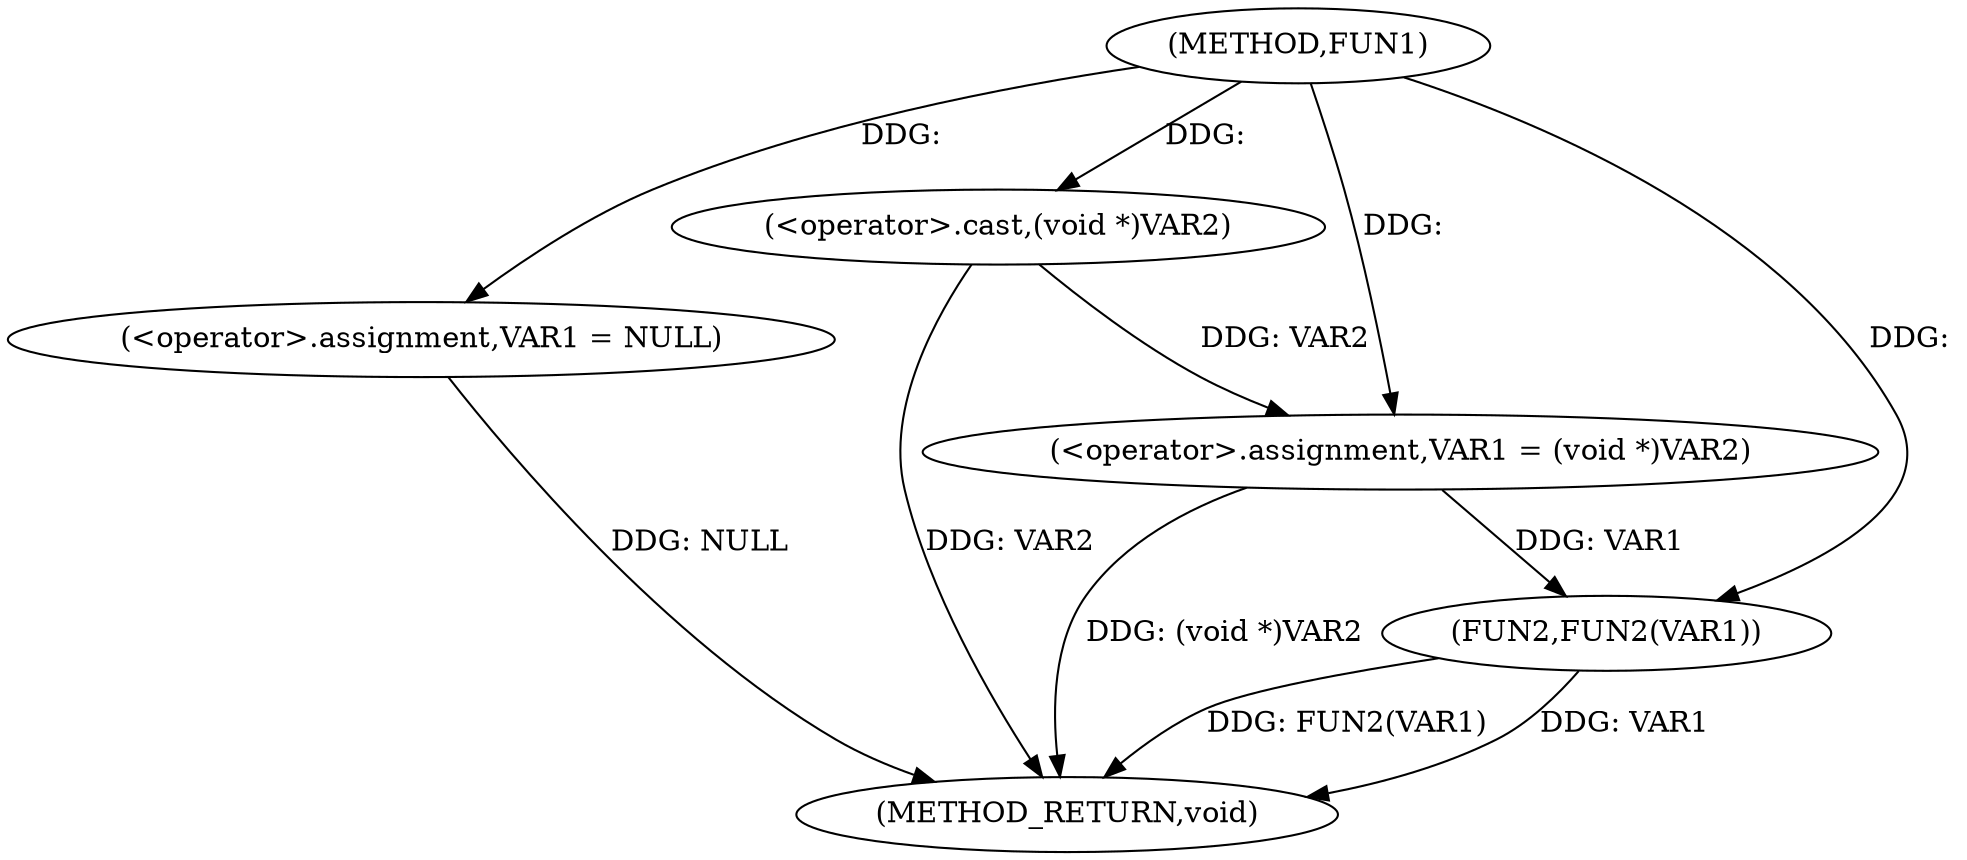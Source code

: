 digraph FUN1 {  
"1000100" [label = "(METHOD,FUN1)" ]
"1000113" [label = "(METHOD_RETURN,void)" ]
"1000103" [label = "(<operator>.assignment,VAR1 = NULL)" ]
"1000106" [label = "(<operator>.assignment,VAR1 = (void *)VAR2)" ]
"1000108" [label = "(<operator>.cast,(void *)VAR2)" ]
"1000111" [label = "(FUN2,FUN2(VAR1))" ]
  "1000106" -> "1000113"  [ label = "DDG: (void *)VAR2"] 
  "1000103" -> "1000113"  [ label = "DDG: NULL"] 
  "1000111" -> "1000113"  [ label = "DDG: VAR1"] 
  "1000108" -> "1000113"  [ label = "DDG: VAR2"] 
  "1000111" -> "1000113"  [ label = "DDG: FUN2(VAR1)"] 
  "1000100" -> "1000103"  [ label = "DDG: "] 
  "1000108" -> "1000106"  [ label = "DDG: VAR2"] 
  "1000100" -> "1000106"  [ label = "DDG: "] 
  "1000100" -> "1000108"  [ label = "DDG: "] 
  "1000106" -> "1000111"  [ label = "DDG: VAR1"] 
  "1000100" -> "1000111"  [ label = "DDG: "] 
}

